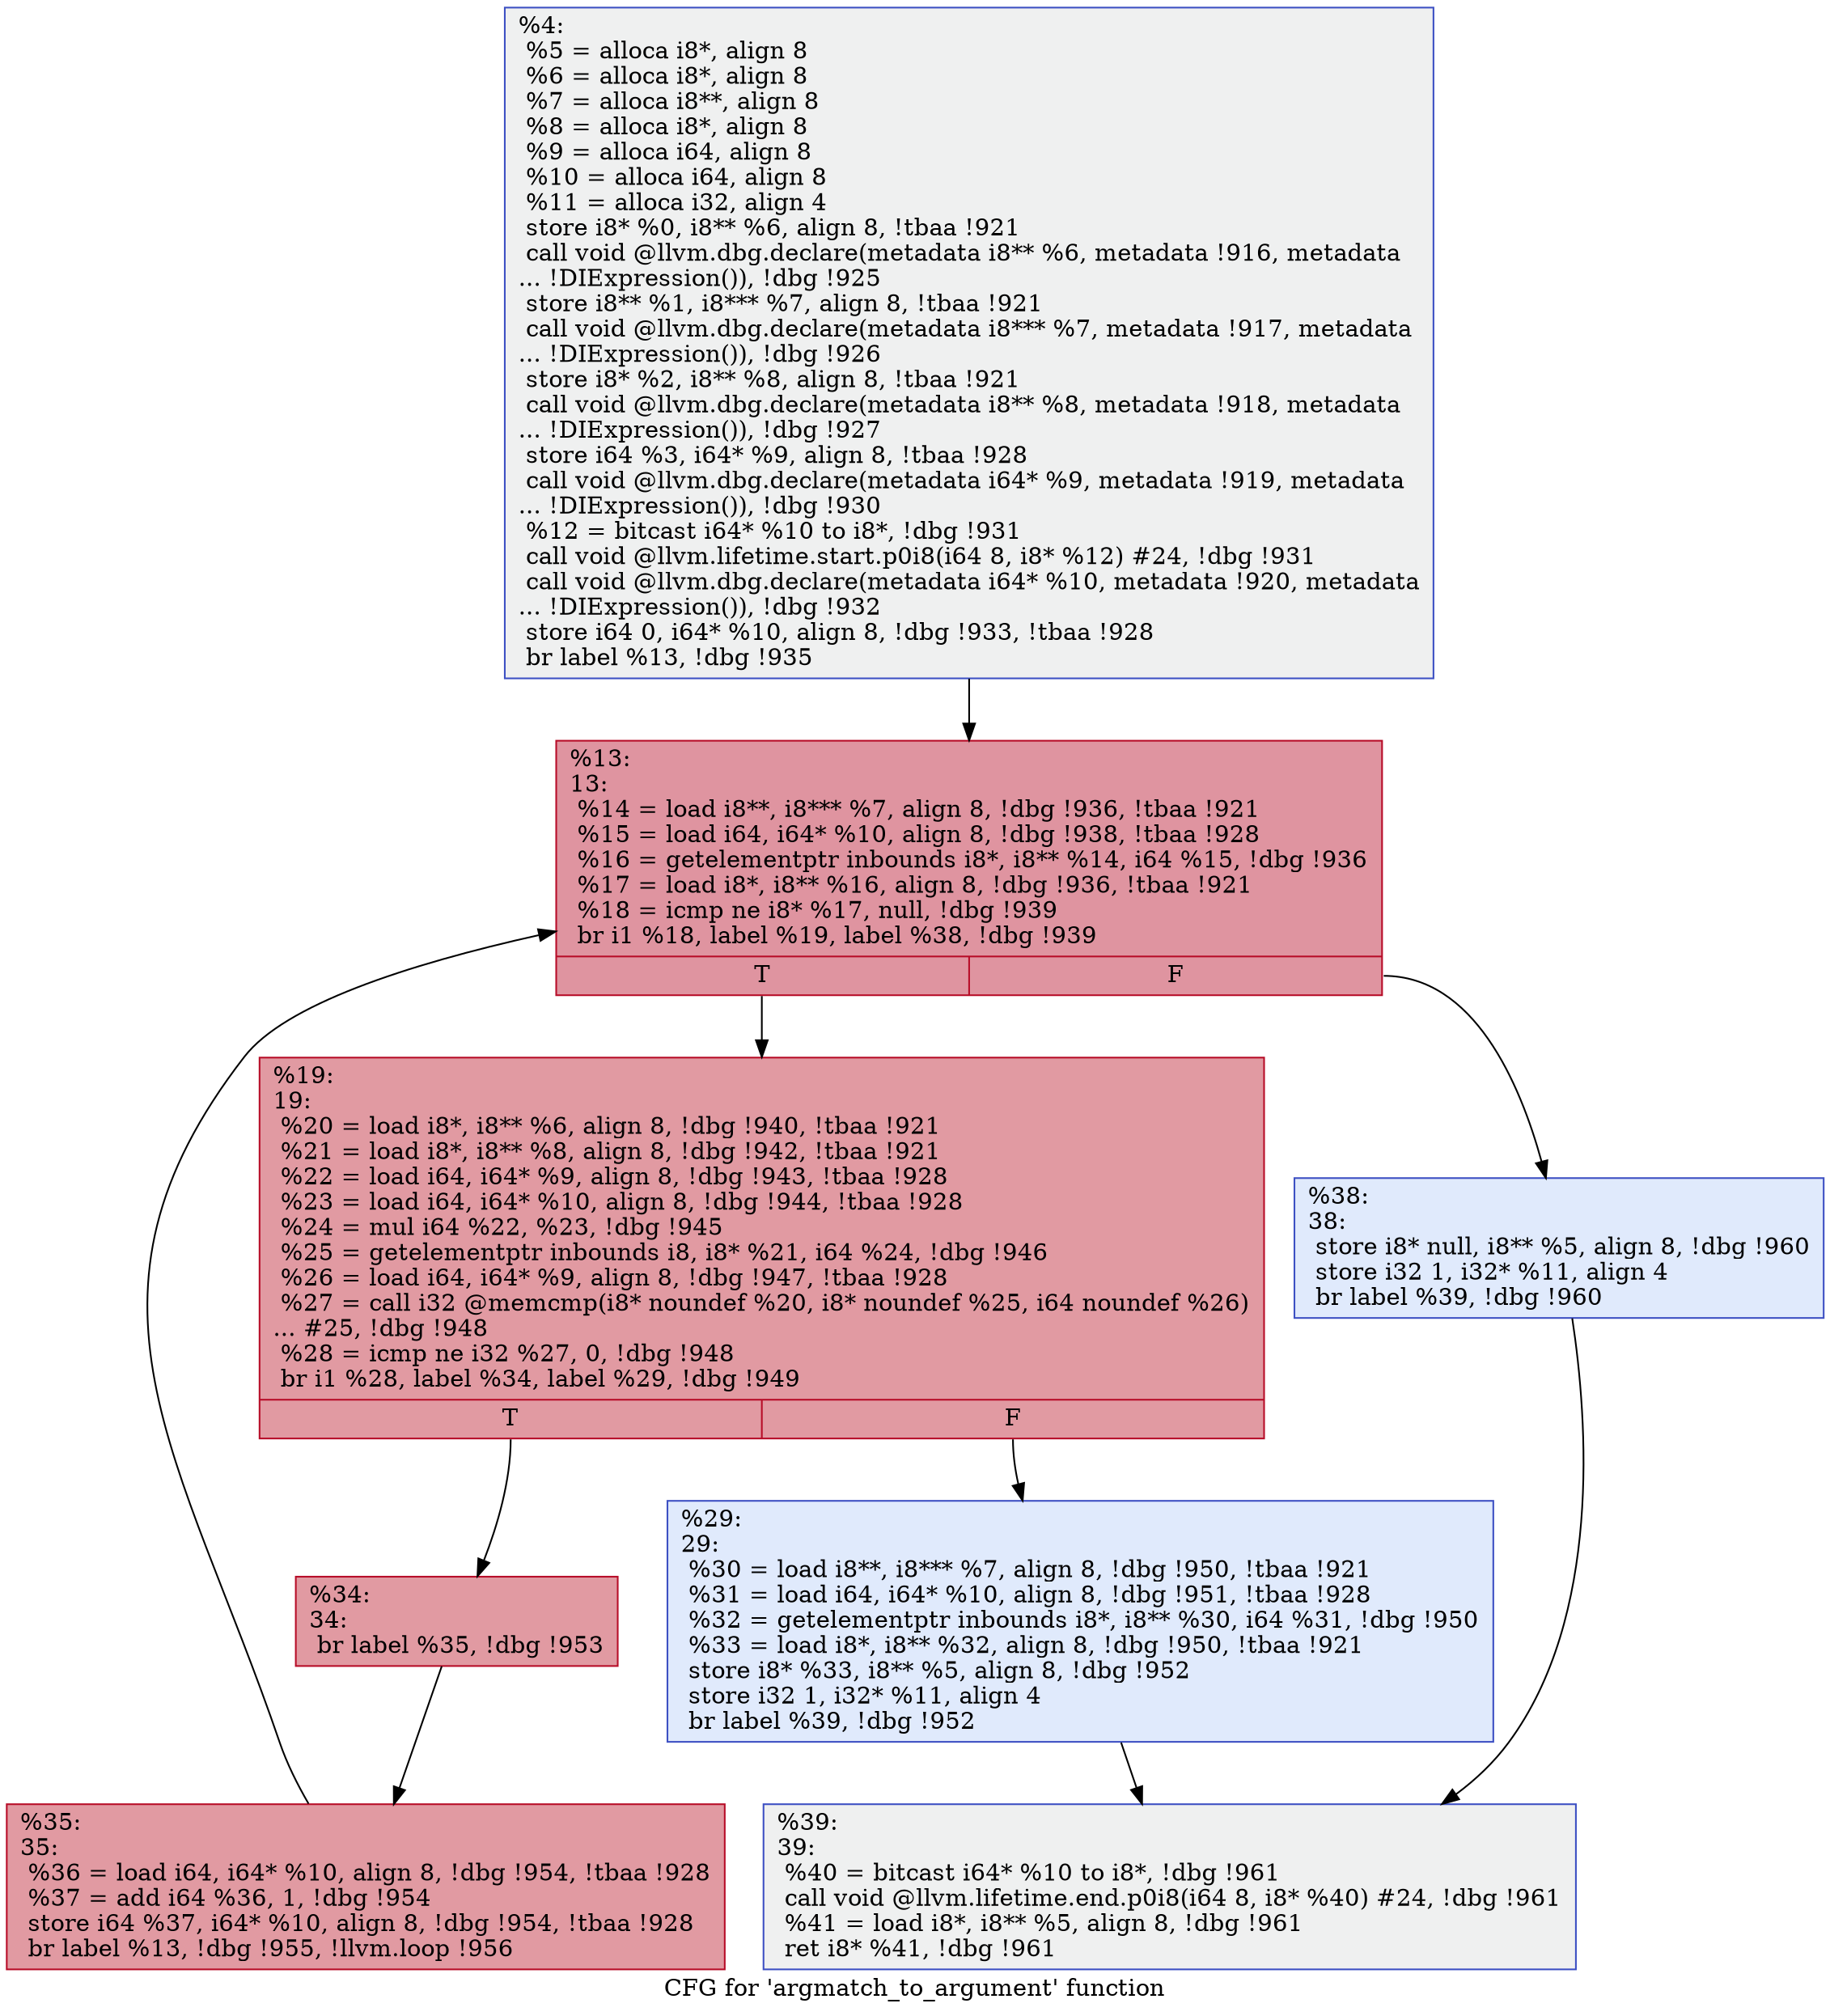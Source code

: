 digraph "CFG for 'argmatch_to_argument' function" {
	label="CFG for 'argmatch_to_argument' function";

	Node0xe5e170 [shape=record,color="#3d50c3ff", style=filled, fillcolor="#dbdcde70",label="{%4:\l  %5 = alloca i8*, align 8\l  %6 = alloca i8*, align 8\l  %7 = alloca i8**, align 8\l  %8 = alloca i8*, align 8\l  %9 = alloca i64, align 8\l  %10 = alloca i64, align 8\l  %11 = alloca i32, align 4\l  store i8* %0, i8** %6, align 8, !tbaa !921\l  call void @llvm.dbg.declare(metadata i8** %6, metadata !916, metadata\l... !DIExpression()), !dbg !925\l  store i8** %1, i8*** %7, align 8, !tbaa !921\l  call void @llvm.dbg.declare(metadata i8*** %7, metadata !917, metadata\l... !DIExpression()), !dbg !926\l  store i8* %2, i8** %8, align 8, !tbaa !921\l  call void @llvm.dbg.declare(metadata i8** %8, metadata !918, metadata\l... !DIExpression()), !dbg !927\l  store i64 %3, i64* %9, align 8, !tbaa !928\l  call void @llvm.dbg.declare(metadata i64* %9, metadata !919, metadata\l... !DIExpression()), !dbg !930\l  %12 = bitcast i64* %10 to i8*, !dbg !931\l  call void @llvm.lifetime.start.p0i8(i64 8, i8* %12) #24, !dbg !931\l  call void @llvm.dbg.declare(metadata i64* %10, metadata !920, metadata\l... !DIExpression()), !dbg !932\l  store i64 0, i64* %10, align 8, !dbg !933, !tbaa !928\l  br label %13, !dbg !935\l}"];
	Node0xe5e170 -> Node0xe5e1c0;
	Node0xe5e1c0 [shape=record,color="#b70d28ff", style=filled, fillcolor="#b70d2870",label="{%13:\l13:                                               \l  %14 = load i8**, i8*** %7, align 8, !dbg !936, !tbaa !921\l  %15 = load i64, i64* %10, align 8, !dbg !938, !tbaa !928\l  %16 = getelementptr inbounds i8*, i8** %14, i64 %15, !dbg !936\l  %17 = load i8*, i8** %16, align 8, !dbg !936, !tbaa !921\l  %18 = icmp ne i8* %17, null, !dbg !939\l  br i1 %18, label %19, label %38, !dbg !939\l|{<s0>T|<s1>F}}"];
	Node0xe5e1c0:s0 -> Node0xe5e210;
	Node0xe5e1c0:s1 -> Node0xe5e350;
	Node0xe5e210 [shape=record,color="#b70d28ff", style=filled, fillcolor="#bb1b2c70",label="{%19:\l19:                                               \l  %20 = load i8*, i8** %6, align 8, !dbg !940, !tbaa !921\l  %21 = load i8*, i8** %8, align 8, !dbg !942, !tbaa !921\l  %22 = load i64, i64* %9, align 8, !dbg !943, !tbaa !928\l  %23 = load i64, i64* %10, align 8, !dbg !944, !tbaa !928\l  %24 = mul i64 %22, %23, !dbg !945\l  %25 = getelementptr inbounds i8, i8* %21, i64 %24, !dbg !946\l  %26 = load i64, i64* %9, align 8, !dbg !947, !tbaa !928\l  %27 = call i32 @memcmp(i8* noundef %20, i8* noundef %25, i64 noundef %26)\l... #25, !dbg !948\l  %28 = icmp ne i32 %27, 0, !dbg !948\l  br i1 %28, label %34, label %29, !dbg !949\l|{<s0>T|<s1>F}}"];
	Node0xe5e210:s0 -> Node0xe5e2b0;
	Node0xe5e210:s1 -> Node0xe5e260;
	Node0xe5e260 [shape=record,color="#3d50c3ff", style=filled, fillcolor="#b9d0f970",label="{%29:\l29:                                               \l  %30 = load i8**, i8*** %7, align 8, !dbg !950, !tbaa !921\l  %31 = load i64, i64* %10, align 8, !dbg !951, !tbaa !928\l  %32 = getelementptr inbounds i8*, i8** %30, i64 %31, !dbg !950\l  %33 = load i8*, i8** %32, align 8, !dbg !950, !tbaa !921\l  store i8* %33, i8** %5, align 8, !dbg !952\l  store i32 1, i32* %11, align 4\l  br label %39, !dbg !952\l}"];
	Node0xe5e260 -> Node0xe5e3a0;
	Node0xe5e2b0 [shape=record,color="#b70d28ff", style=filled, fillcolor="#bb1b2c70",label="{%34:\l34:                                               \l  br label %35, !dbg !953\l}"];
	Node0xe5e2b0 -> Node0xe5e300;
	Node0xe5e300 [shape=record,color="#b70d28ff", style=filled, fillcolor="#bb1b2c70",label="{%35:\l35:                                               \l  %36 = load i64, i64* %10, align 8, !dbg !954, !tbaa !928\l  %37 = add i64 %36, 1, !dbg !954\l  store i64 %37, i64* %10, align 8, !dbg !954, !tbaa !928\l  br label %13, !dbg !955, !llvm.loop !956\l}"];
	Node0xe5e300 -> Node0xe5e1c0;
	Node0xe5e350 [shape=record,color="#3d50c3ff", style=filled, fillcolor="#b9d0f970",label="{%38:\l38:                                               \l  store i8* null, i8** %5, align 8, !dbg !960\l  store i32 1, i32* %11, align 4\l  br label %39, !dbg !960\l}"];
	Node0xe5e350 -> Node0xe5e3a0;
	Node0xe5e3a0 [shape=record,color="#3d50c3ff", style=filled, fillcolor="#dbdcde70",label="{%39:\l39:                                               \l  %40 = bitcast i64* %10 to i8*, !dbg !961\l  call void @llvm.lifetime.end.p0i8(i64 8, i8* %40) #24, !dbg !961\l  %41 = load i8*, i8** %5, align 8, !dbg !961\l  ret i8* %41, !dbg !961\l}"];
}
